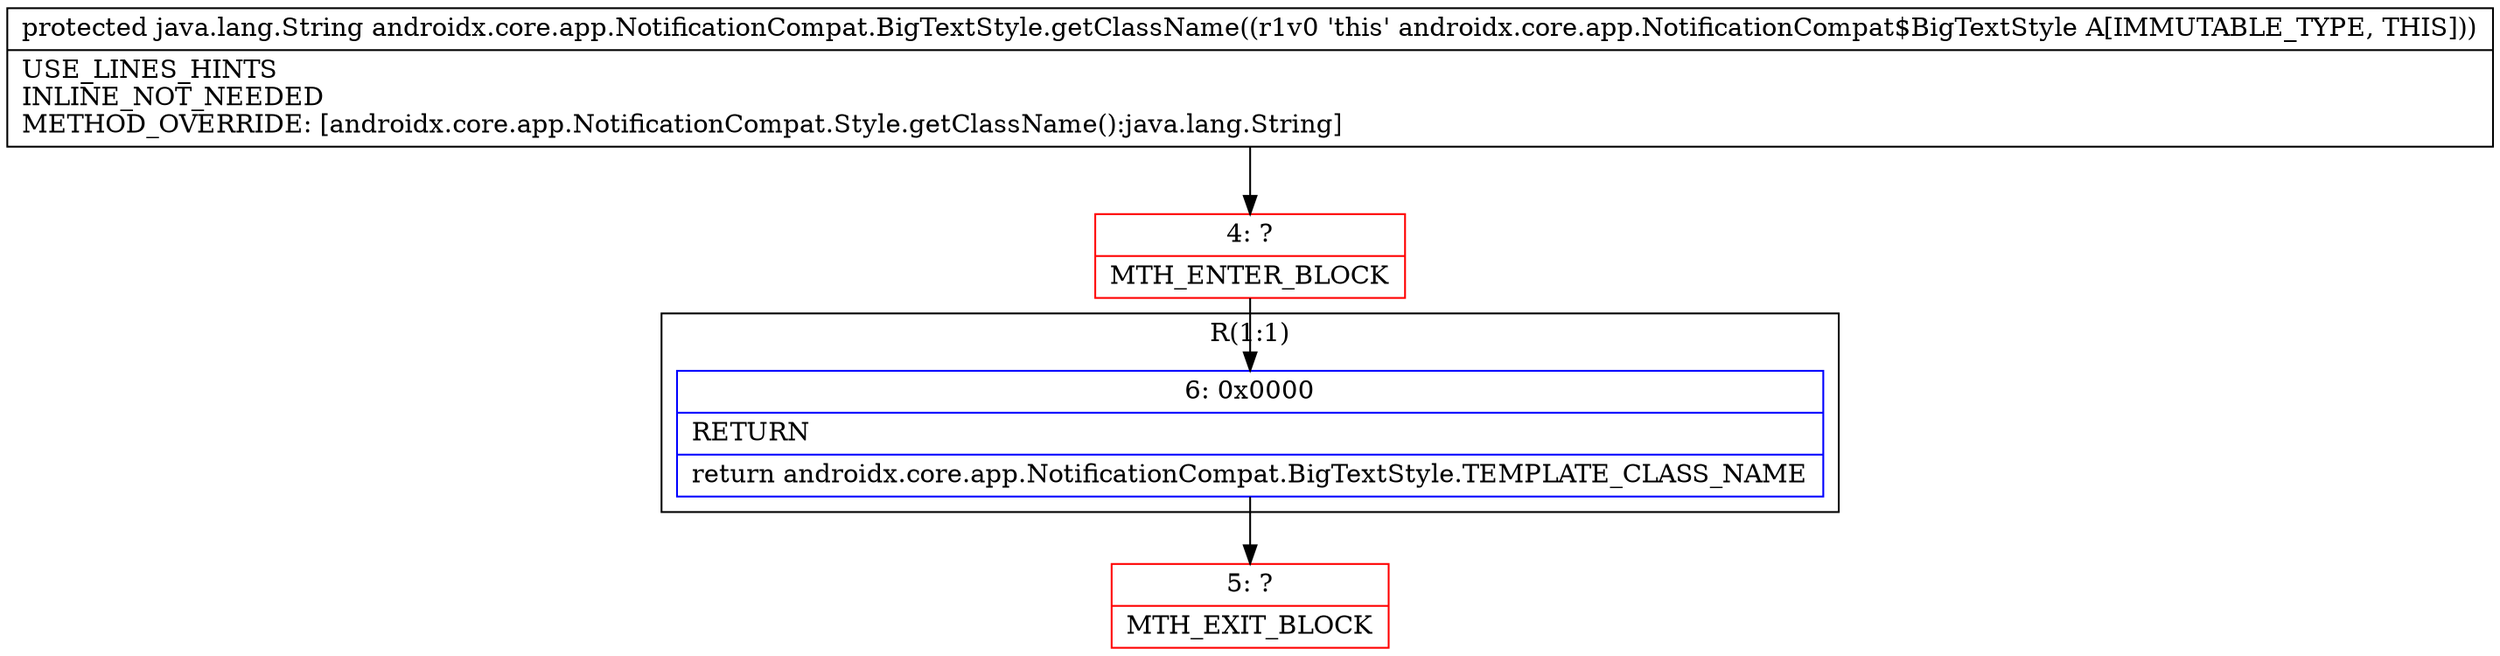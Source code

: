 digraph "CFG forandroidx.core.app.NotificationCompat.BigTextStyle.getClassName()Ljava\/lang\/String;" {
subgraph cluster_Region_1771086132 {
label = "R(1:1)";
node [shape=record,color=blue];
Node_6 [shape=record,label="{6\:\ 0x0000|RETURN\l|return androidx.core.app.NotificationCompat.BigTextStyle.TEMPLATE_CLASS_NAME\l}"];
}
Node_4 [shape=record,color=red,label="{4\:\ ?|MTH_ENTER_BLOCK\l}"];
Node_5 [shape=record,color=red,label="{5\:\ ?|MTH_EXIT_BLOCK\l}"];
MethodNode[shape=record,label="{protected java.lang.String androidx.core.app.NotificationCompat.BigTextStyle.getClassName((r1v0 'this' androidx.core.app.NotificationCompat$BigTextStyle A[IMMUTABLE_TYPE, THIS]))  | USE_LINES_HINTS\lINLINE_NOT_NEEDED\lMETHOD_OVERRIDE: [androidx.core.app.NotificationCompat.Style.getClassName():java.lang.String]\l}"];
MethodNode -> Node_4;Node_6 -> Node_5;
Node_4 -> Node_6;
}

